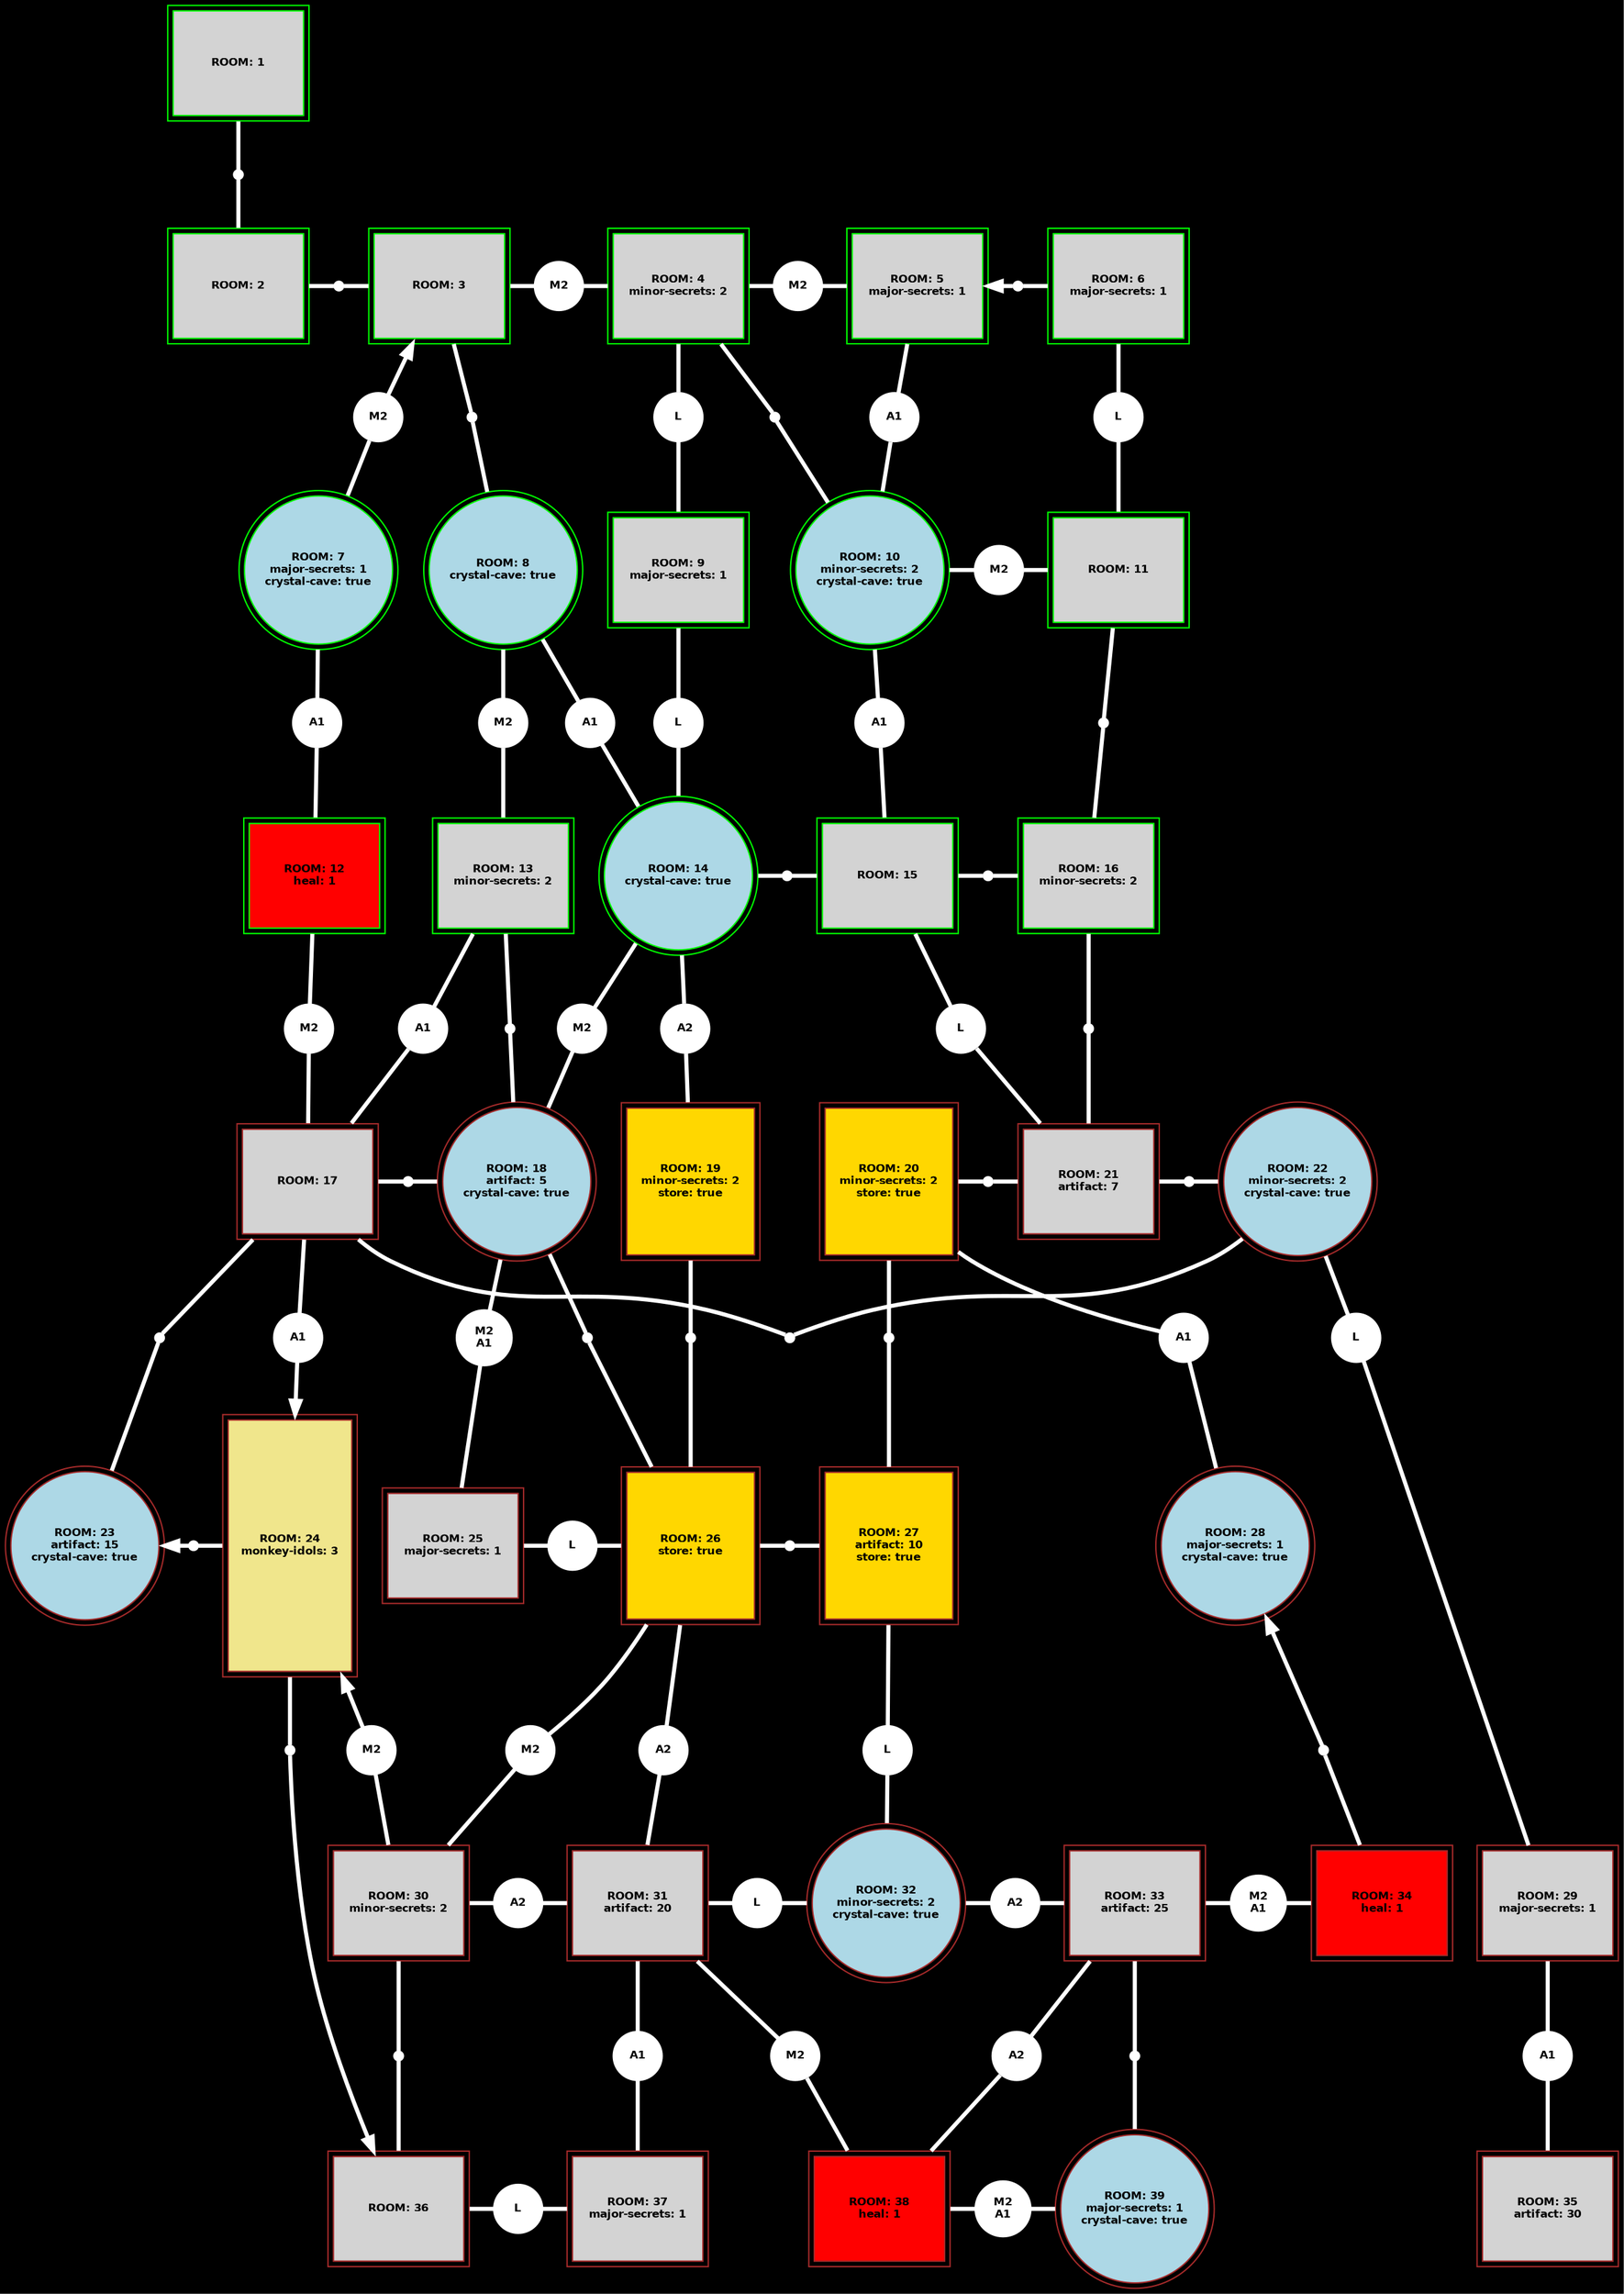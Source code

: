 digraph G {
	graph [bb="0,0,1125.5,1616",
		bgcolor=black,
		overlap=false,
		resolution=160
	];
	node [label="\N"];
	{
		graph [rank=same];
		1	[color=green,
			fillcolor=lightgrey,
			fontcolor=black,
			fontname="Helvetica-Bold",
			fontsize=8.0,
			height=1.0694,
			image=none,
			imagescale=true,
			label="ROOM: 1",
			peripheries=2,
			pos="159.5,1577.5",
			shape=box,
			style=filled,
			width=1.3333];
	}
	{
		graph [rank=same];
		"1-2"	[color=white,
			fillcolor=white,
			fontcolor=black,
			fontname="Helvetica-Bold",
			fontsize=8.0,
			height=0.097222,
			label="",
			pos="159.5,1499.5",
			shape=circle,
			style=filled,
			width=0.097222];
	}
	{
		graph [rank=same];
		2	[color=green,
			fillcolor=lightgrey,
			fontcolor=black,
			fontname="Helvetica-Bold",
			fontsize=8.0,
			height=1.0694,
			image=none,
			imagescale=true,
			label="ROOM: 2",
			peripheries=2,
			pos="159.5,1421.5",
			shape=box,
			style=filled,
			width=1.3333];
		"2-3"	[color=white,
			fillcolor=white,
			fontcolor=black,
			fontname="Helvetica-Bold",
			fontsize=8.0,
			height=0.097222,
			label="",
			pos="229.5,1421.5",
			shape=circle,
			style=filled,
			width=0.097222];
		3	[color=green,
			fillcolor=lightgrey,
			fontcolor=black,
			fontname="Helvetica-Bold",
			fontsize=8.0,
			height=1.0694,
			image=none,
			imagescale=true,
			label="ROOM: 3",
			peripheries=2,
			pos="299.5,1421.5",
			shape=box,
			style=filled,
			width=1.3333];
		"3-4"	[color=white,
			fillcolor=white,
			fontcolor=black,
			fontname="Helvetica-Bold",
			fontsize=8.0,
			height=0.5,
			label=M2,
			pos="383.5,1421.5",
			shape=circle,
			style=filled,
			width=0.5];
		4	[color=green,
			fillcolor=lightgrey,
			fontcolor=black,
			fontname="Helvetica-Bold",
			fontsize=8.0,
			height=1.0694,
			image=none,
			imagescale=true,
			label="ROOM: 4\nminor-secrets: 2",
			peripheries=2,
			pos="467.5,1421.5",
			shape=box,
			style=filled,
			width=1.3333];
		"4-5"	[color=white,
			fillcolor=white,
			fontcolor=black,
			fontname="Helvetica-Bold",
			fontsize=8.0,
			height=0.5,
			label=M2,
			pos="551.5,1421.5",
			shape=circle,
			style=filled,
			width=0.5];
		5	[color=green,
			fillcolor=lightgrey,
			fontcolor=black,
			fontname="Helvetica-Bold",
			fontsize=8.0,
			height=1.0694,
			image=none,
			imagescale=true,
			label="ROOM: 5\nmajor-secrets: 1",
			peripheries=2,
			pos="635.5,1421.5",
			shape=box,
			style=filled,
			width=1.3333];
		"6-5"	[color=white,
			fillcolor=white,
			fontcolor=black,
			fontname="Helvetica-Bold",
			fontsize=8.0,
			height=0.097222,
			label="",
			pos="705.5,1421.5",
			shape=circle,
			style=filled,
			width=0.097222];
		6	[color=green,
			fillcolor=lightgrey,
			fontcolor=black,
			fontname="Helvetica-Bold",
			fontsize=8.0,
			height=1.0694,
			image=none,
			imagescale=true,
			label="ROOM: 6\nmajor-secrets: 1",
			peripheries=2,
			pos="775.5,1421.5",
			shape=box,
			style=filled,
			width=1.3333];
	}
	{
		graph [rank=same];
		"7-3"	[color=white,
			fillcolor=white,
			fontcolor=black,
			fontname="Helvetica-Bold",
			fontsize=8.0,
			height=0.5,
			label=M2,
			pos="258.5,1329",
			shape=circle,
			style=filled,
			width=0.5];
		"3-8"	[color=white,
			fillcolor=white,
			fontcolor=black,
			fontname="Helvetica-Bold",
			fontsize=8.0,
			height=0.097222,
			label="",
			pos="323.5,1329",
			shape=circle,
			style=filled,
			width=0.097222];
		"4-9"	[color=white,
			fillcolor=white,
			fontcolor=black,
			fontname="Helvetica-Bold",
			fontsize=8.0,
			height=0.5,
			label=L,
			pos="467.5,1329",
			shape=circle,
			style=filled,
			width=0.5];
		"4-10"	[color=white,
			fillcolor=white,
			fontcolor=black,
			fontname="Helvetica-Bold",
			fontsize=8.0,
			height=0.097222,
			label="",
			pos="533.5,1329",
			shape=circle,
			style=filled,
			width=0.097222];
		"5-10"	[color=white,
			fillcolor=white,
			fontcolor=black,
			fontname="Helvetica-Bold",
			fontsize=8.0,
			height=0.5,
			label=A1,
			pos="617.5,1329",
			shape=circle,
			style=filled,
			width=0.5];
		"6-11"	[color=white,
			fillcolor=white,
			fontcolor=black,
			fontname="Helvetica-Bold",
			fontsize=8.0,
			height=0.5,
			label=L,
			pos="775.5,1329",
			shape=circle,
			style=filled,
			width=0.5];
	}
	{
		graph [rank=same];
		7	[color=green,
			fillcolor=lightblue,
			fontcolor=black,
			fontname="Helvetica-Bold",
			fontsize=8.0,
			height=1.5139,
			image=none,
			imagescale=true,
			label="ROOM: 7\nmajor-secrets: 1\ncrystal-cave: true",
			peripheries=2,
			pos="218.5,1220.5",
			shape=circle,
			style=filled,
			width=1.5139];
		8	[color=green,
			fillcolor=lightblue,
			fontcolor=black,
			fontname="Helvetica-Bold",
			fontsize=8.0,
			height=1.5139,
			image=none,
			imagescale=true,
			label="ROOM: 8\ncrystal-cave: true",
			peripheries=2,
			pos="346.5,1220.5",
			shape=circle,
			style=filled,
			width=1.5139];
		9	[color=green,
			fillcolor=lightgrey,
			fontcolor=black,
			fontname="Helvetica-Bold",
			fontsize=8.0,
			height=1.0694,
			image=none,
			imagescale=true,
			label="ROOM: 9\nmajor-secrets: 1",
			peripheries=2,
			pos="467.5,1220.5",
			shape=box,
			style=filled,
			width=1.3333];
		10	[color=green,
			fillcolor=lightblue,
			fontcolor=black,
			fontname="Helvetica-Bold",
			fontsize=8.0,
			height=1.5139,
			image=none,
			imagescale=true,
			label="ROOM: 10\nminor-secrets: 2\ncrystal-cave: true",
			peripheries=2,
			pos="600.5,1220.5",
			shape=circle,
			style=filled,
			width=1.5139];
		"10-11"	[color=white,
			fillcolor=white,
			fontcolor=black,
			fontname="Helvetica-Bold",
			fontsize=8.0,
			height=0.5,
			label=M2,
			pos="691.5,1220.5",
			shape=circle,
			style=filled,
			width=0.5];
		11	[color=green,
			fillcolor=lightgrey,
			fontcolor=black,
			fontname="Helvetica-Bold",
			fontsize=8.0,
			height=1.0694,
			image=none,
			imagescale=true,
			label="ROOM: 11",
			peripheries=2,
			pos="775.5,1220.5",
			shape=box,
			style=filled,
			width=1.3333];
	}
	{
		graph [rank=same];
		"7-12"	[color=white,
			fillcolor=white,
			fontcolor=black,
			fontname="Helvetica-Bold",
			fontsize=8.0,
			height=0.5,
			label=A1,
			pos="217.5,1112",
			shape=circle,
			style=filled,
			width=0.5];
		"8-13"	[color=white,
			fillcolor=white,
			fontcolor=black,
			fontname="Helvetica-Bold",
			fontsize=8.0,
			height=0.5,
			label=M2,
			pos="346.5,1112",
			shape=circle,
			style=filled,
			width=0.5];
		"8-14"	[color=white,
			fillcolor=white,
			fontcolor=black,
			fontname="Helvetica-Bold",
			fontsize=8.0,
			height=0.5,
			label=A1,
			pos="406.5,1112",
			shape=circle,
			style=filled,
			width=0.5];
		"9-14"	[color=white,
			fillcolor=white,
			fontcolor=black,
			fontname="Helvetica-Bold",
			fontsize=8.0,
			height=0.5,
			label=L,
			pos="467.5,1112",
			shape=circle,
			style=filled,
			width=0.5];
		"10-15"	[color=white,
			fillcolor=white,
			fontcolor=black,
			fontname="Helvetica-Bold",
			fontsize=8.0,
			height=0.5,
			label=A1,
			pos="606.5,1112",
			shape=circle,
			style=filled,
			width=0.5];
		"11-16"	[color=white,
			fillcolor=white,
			fontcolor=black,
			fontname="Helvetica-Bold",
			fontsize=8.0,
			height=0.097222,
			label="",
			pos="764.5,1112",
			shape=circle,
			style=filled,
			width=0.097222];
	}
	{
		graph [rank=same];
		12	[color=green,
			fillcolor=red,
			fontcolor=black,
			fontname="Helvetica-Bold",
			fontsize=8.0,
			height=1.0694,
			image=none,
			imagescale=true,
			label="ROOM: 12\nheal: 1",
			peripheries=2,
			pos="216.5,1003.5",
			shape=box,
			style=filled,
			width=1.3333];
		13	[color=green,
			fillcolor=lightgrey,
			fontcolor=black,
			fontname="Helvetica-Bold",
			fontsize=8.0,
			height=1.0694,
			image=none,
			imagescale=true,
			label="ROOM: 13\nminor-secrets: 2",
			peripheries=2,
			pos="346.5,1003.5",
			shape=box,
			style=filled,
			width=1.3333];
		14	[color=green,
			fillcolor=lightblue,
			fontcolor=black,
			fontname="Helvetica-Bold",
			fontsize=8.0,
			height=1.5139,
			image=none,
			imagescale=true,
			label="ROOM: 14\ncrystal-cave: true",
			peripheries=2,
			pos="467.5,1003.5",
			shape=circle,
			style=filled,
			width=1.5139];
		"14-15"	[color=white,
			fillcolor=white,
			fontcolor=black,
			fontname="Helvetica-Bold",
			fontsize=8.0,
			height=0.097222,
			label="",
			pos="543.5,1003.5",
			shape=circle,
			style=filled,
			width=0.097222];
		15	[color=green,
			fillcolor=lightgrey,
			fontcolor=black,
			fontname="Helvetica-Bold",
			fontsize=8.0,
			height=1.0694,
			image=none,
			imagescale=true,
			label="ROOM: 15",
			peripheries=2,
			pos="613.5,1003.5",
			shape=box,
			style=filled,
			width=1.3333];
		"15-16"	[color=white,
			fillcolor=white,
			fontcolor=black,
			fontname="Helvetica-Bold",
			fontsize=8.0,
			height=0.097222,
			label="",
			pos="683.5,1003.5",
			shape=circle,
			style=filled,
			width=0.097222];
		16	[color=green,
			fillcolor=lightgrey,
			fontcolor=black,
			fontname="Helvetica-Bold",
			fontsize=8.0,
			height=1.0694,
			image=none,
			imagescale=true,
			label="ROOM: 16\nminor-secrets: 2",
			peripheries=2,
			pos="753.5,1003.5",
			shape=box,
			style=filled,
			width=1.3333];
	}
	{
		graph [rank=same];
		"12-17"	[color=white,
			fillcolor=white,
			fontcolor=black,
			fontname="Helvetica-Bold",
			fontsize=8.0,
			height=0.5,
			label=M2,
			pos="214.5,895.01",
			shape=circle,
			style=filled,
			width=0.5];
		"13-17"	[color=white,
			fillcolor=white,
			fontcolor=black,
			fontname="Helvetica-Bold",
			fontsize=8.0,
			height=0.5,
			label=A1,
			pos="292.5,895.01",
			shape=circle,
			style=filled,
			width=0.5];
		"13-18"	[color=white,
			fillcolor=white,
			fontcolor=black,
			fontname="Helvetica-Bold",
			fontsize=8.0,
			height=0.097222,
			label="",
			pos="351.5,895.01",
			shape=circle,
			style=filled,
			width=0.097222];
		"14-18"	[color=white,
			fillcolor=white,
			fontcolor=black,
			fontname="Helvetica-Bold",
			fontsize=8.0,
			height=0.5,
			label=M2,
			pos="404.5,895.01",
			shape=circle,
			style=filled,
			width=0.5];
		"14-19"	[color=white,
			fillcolor=white,
			fontcolor=black,
			fontname="Helvetica-Bold",
			fontsize=8.0,
			height=0.5,
			label=A2,
			pos="471.5,895.01",
			shape=circle,
			style=filled,
			width=0.5];
		"15-21"	[color=white,
			fillcolor=white,
			fontcolor=black,
			fontname="Helvetica-Bold",
			fontsize=8.0,
			height=0.5,
			label=L,
			pos="663.5,895.01",
			shape=circle,
			style=filled,
			width=0.5];
		"16-21"	[color=white,
			fillcolor=white,
			fontcolor=black,
			fontname="Helvetica-Bold",
			fontsize=8.0,
			height=0.097222,
			label="",
			pos="753.5,895.01",
			shape=circle,
			style=filled,
			width=0.097222];
	}
	{
		graph [rank=same];
		17	[color=brown,
			fillcolor=lightgrey,
			fontcolor=black,
			fontname="Helvetica-Bold",
			fontsize=8.0,
			height=1.0694,
			image=none,
			imagescale=true,
			label="ROOM: 17",
			peripheries=2,
			pos="210.5,786.51",
			shape=box,
			style=filled,
			width=1.3333];
		"17-18"	[color=white,
			fillcolor=white,
			fontcolor=black,
			fontname="Helvetica-Bold",
			fontsize=8.0,
			height=0.097222,
			label="",
			pos="280.5,786.51",
			shape=circle,
			style=filled,
			width=0.097222];
		18	[color=brown,
			fillcolor=lightblue,
			fontcolor=black,
			fontname="Helvetica-Bold",
			fontsize=8.0,
			height=1.5139,
			image=none,
			imagescale=true,
			label="ROOM: 18\nartifact: 5\ncrystal-cave: true",
			peripheries=2,
			pos="356.5,786.51",
			shape=circle,
			style=filled,
			width=1.5139];
		19	[color=brown,
			fillcolor=gold,
			fontcolor=black,
			fontname="Helvetica-Bold",
			fontsize=8.0,
			height=1.5,
			image=none,
			imagescale=true,
			label="ROOM: 19\nminor-secrets: 2\nstore: true",
			peripheries=2,
			pos="476.5,786.51",
			shape=box,
			style=filled,
			width=1.3056];
		20	[color=brown,
			fillcolor=gold,
			fontcolor=black,
			fontname="Helvetica-Bold",
			fontsize=8.0,
			height=1.5,
			image=none,
			imagescale=true,
			label="ROOM: 20\nminor-secrets: 2\nstore: true",
			peripheries=2,
			pos="614.5,786.51",
			shape=box,
			style=filled,
			width=1.3056];
		"20-21"	[color=white,
			fillcolor=white,
			fontcolor=black,
			fontname="Helvetica-Bold",
			fontsize=8.0,
			height=0.097222,
			label="",
			pos="683.5,786.51",
			shape=circle,
			style=filled,
			width=0.097222];
		21	[color=brown,
			fillcolor=lightgrey,
			fontcolor=black,
			fontname="Helvetica-Bold",
			fontsize=8.0,
			height=1.0694,
			image=none,
			imagescale=true,
			label="ROOM: 21\nartifact: 7",
			peripheries=2,
			pos="753.5,786.51",
			shape=box,
			style=filled,
			width=1.3333];
		"21-22"	[color=white,
			fillcolor=white,
			fontcolor=black,
			fontname="Helvetica-Bold",
			fontsize=8.0,
			height=0.097222,
			label="",
			pos="823.5,786.51",
			shape=circle,
			style=filled,
			width=0.097222];
		22	[color=brown,
			fillcolor=lightblue,
			fontcolor=black,
			fontname="Helvetica-Bold",
			fontsize=8.0,
			height=1.5139,
			image=none,
			imagescale=true,
			label="ROOM: 22\nminor-secrets: 2\ncrystal-cave: true",
			peripheries=2,
			pos="899.5,786.51",
			shape=circle,
			style=filled,
			width=1.5139];
	}
	{
		graph [rank=same];
		"17-23"	[color=white,
			fillcolor=white,
			fontcolor=black,
			fontname="Helvetica-Bold",
			fontsize=8.0,
			height=0.097222,
			label="",
			pos="105.5,675.51",
			shape=circle,
			style=filled,
			width=0.097222];
		"17-24"	[color=white,
			fillcolor=white,
			fontcolor=black,
			fontname="Helvetica-Bold",
			fontsize=8.0,
			height=0.5,
			label=A1,
			pos="203.5,675.51",
			shape=circle,
			style=filled,
			width=0.5];
		"18-25"	[color=white,
			fillcolor=white,
			fontcolor=black,
			fontname="Helvetica-Bold",
			fontsize=8.0,
			height=0.56961,
			label="M2\nA1",
			pos="332.5,675.51",
			shape=circle,
			style=filled,
			width=0.56961];
		"18-26"	[color=white,
			fillcolor=white,
			fontcolor=black,
			fontname="Helvetica-Bold",
			fontsize=8.0,
			height=0.097222,
			label="",
			pos="404.5,675.51",
			shape=circle,
			style=filled,
			width=0.097222];
		"19-26"	[color=white,
			fillcolor=white,
			fontcolor=black,
			fontname="Helvetica-Bold",
			fontsize=8.0,
			height=0.097222,
			label="",
			pos="476.5,675.51",
			shape=circle,
			style=filled,
			width=0.097222];
		"20-27"	[color=white,
			fillcolor=white,
			fontcolor=black,
			fontname="Helvetica-Bold",
			fontsize=8.0,
			height=0.097222,
			label="",
			pos="614.5,675.51",
			shape=circle,
			style=filled,
			width=0.097222];
		"20-28"	[color=white,
			fillcolor=white,
			fontcolor=black,
			fontname="Helvetica-Bold",
			fontsize=8.0,
			height=0.5,
			label=A1,
			pos="819.5,675.51",
			shape=circle,
			style=filled,
			width=0.5];
		"22-29"	[color=white,
			fillcolor=white,
			fontcolor=black,
			fontname="Helvetica-Bold",
			fontsize=8.0,
			height=0.5,
			label=L,
			pos="943.5,675.51",
			shape=circle,
			style=filled,
			width=0.5];
	}
	{
		graph [rank=same];
		23	[color=brown,
			fillcolor=lightblue,
			fontcolor=black,
			fontname="Helvetica-Bold",
			fontsize=8.0,
			height=1.5139,
			image=none,
			imagescale=true,
			label="ROOM: 23\nartifact: 15\ncrystal-cave: true",
			peripheries=2,
			pos="54.5,526.5",
			shape=circle,
			style=filled,
			width=1.5139];
		"24-23"	[color=white,
			fillcolor=white,
			fontcolor=black,
			fontname="Helvetica-Bold",
			fontsize=8.0,
			height=0.097222,
			label="",
			pos="130.5,526.5",
			shape=circle,
			style=filled,
			width=0.097222];
		24	[color=brown,
			fillcolor=khaki,
			fontcolor=black,
			fontname="Helvetica-Bold",
			fontsize=8.0,
			height=2.5694,
			image=none,
			imagescale=true,
			label="ROOM: 24\nmonkey-idols: 3",
			peripheries=2,
			pos="197.5,526.5",
			shape=box,
			style=filled,
			width=1.2639];
		25	[color=brown,
			fillcolor=lightgrey,
			fontcolor=black,
			fontname="Helvetica-Bold",
			fontsize=8.0,
			height=1.0694,
			image=none,
			imagescale=true,
			label="ROOM: 25\nmajor-secrets: 1",
			peripheries=2,
			pos="309.5,526.5",
			shape=box,
			style=filled,
			width=1.3333];
		"25-26"	[color=white,
			fillcolor=white,
			fontcolor=black,
			fontname="Helvetica-Bold",
			fontsize=8.0,
			height=0.5,
			label=L,
			pos="393.5,526.5",
			shape=circle,
			style=filled,
			width=0.5];
		26	[color=brown,
			fillcolor=gold,
			fontcolor=black,
			fontname="Helvetica-Bold",
			fontsize=8.0,
			height=1.5,
			image=none,
			imagescale=true,
			label="ROOM: 26\nstore: true",
			peripheries=2,
			pos="476.5,526.5",
			shape=box,
			style=filled,
			width=1.3056];
		"26-27"	[color=white,
			fillcolor=white,
			fontcolor=black,
			fontname="Helvetica-Bold",
			fontsize=8.0,
			height=0.097222,
			label="",
			pos="545.5,526.5",
			shape=circle,
			style=filled,
			width=0.097222];
		27	[color=brown,
			fillcolor=gold,
			fontcolor=black,
			fontname="Helvetica-Bold",
			fontsize=8.0,
			height=1.5,
			image=none,
			imagescale=true,
			label="ROOM: 27\nartifact: 10\nstore: true",
			peripheries=2,
			pos="614.5,526.5",
			shape=box,
			style=filled,
			width=1.3056];
		28	[color=brown,
			fillcolor=lightblue,
			fontcolor=black,
			fontname="Helvetica-Bold",
			fontsize=8.0,
			height=1.5139,
			image=none,
			imagescale=true,
			label="ROOM: 28\nmajor-secrets: 1\ncrystal-cave: true",
			peripheries=2,
			pos="856.5,526.5",
			shape=circle,
			style=filled,
			width=1.5139];
	}
	{
		graph [rank=same];
		"30-24"	[color=white,
			fillcolor=white,
			fontcolor=black,
			fontname="Helvetica-Bold",
			fontsize=8.0,
			height=0.5,
			label=M2,
			pos="253.5,380",
			shape=circle,
			style=filled,
			width=0.5];
		"24-36"	[color=white,
			fillcolor=white,
			fontcolor=black,
			fontname="Helvetica-Bold",
			fontsize=8.0,
			height=0.097222,
			label="",
			pos="196.5,380",
			shape=circle,
			style=filled,
			width=0.097222];
		"26-30"	[color=white,
			fillcolor=white,
			fontcolor=black,
			fontname="Helvetica-Bold",
			fontsize=8.0,
			height=0.5,
			label=M2,
			pos="364.5,380",
			shape=circle,
			style=filled,
			width=0.5];
		"26-31"	[color=white,
			fillcolor=white,
			fontcolor=black,
			fontname="Helvetica-Bold",
			fontsize=8.0,
			height=0.5,
			label=A2,
			pos="457.5,380",
			shape=circle,
			style=filled,
			width=0.5];
		"27-32"	[color=white,
			fillcolor=white,
			fontcolor=black,
			fontname="Helvetica-Bold",
			fontsize=8.0,
			height=0.5,
			label=L,
			pos="614.5,380",
			shape=circle,
			style=filled,
			width=0.5];
		"34-28"	[color=white,
			fillcolor=white,
			fontcolor=black,
			fontname="Helvetica-Bold",
			fontsize=8.0,
			height=0.097222,
			label="",
			pos="918.5,380",
			shape=circle,
			style=filled,
			width=0.097222];
	}
	{
		graph [rank=same];
		29	[color=brown,
			fillcolor=lightgrey,
			fontcolor=black,
			fontname="Helvetica-Bold",
			fontsize=8.0,
			height=1.0694,
			image=none,
			imagescale=true,
			label="ROOM: 29\nmajor-secrets: 1",
			peripheries=2,
			pos="1077.5,271.5",
			shape=box,
			style=filled,
			width=1.3333];
		30	[color=brown,
			fillcolor=lightgrey,
			fontcolor=black,
			fontname="Helvetica-Bold",
			fontsize=8.0,
			height=1.0694,
			image=none,
			imagescale=true,
			label="ROOM: 30\nminor-secrets: 2",
			peripheries=2,
			pos="271.5,271.5",
			shape=box,
			style=filled,
			width=1.3333];
		"30-31"	[color=white,
			fillcolor=white,
			fontcolor=black,
			fontname="Helvetica-Bold",
			fontsize=8.0,
			height=0.5,
			label=A2,
			pos="355.5,271.5",
			shape=circle,
			style=filled,
			width=0.5];
		31	[color=brown,
			fillcolor=lightgrey,
			fontcolor=black,
			fontname="Helvetica-Bold",
			fontsize=8.0,
			height=1.0694,
			image=none,
			imagescale=true,
			label="ROOM: 31\nartifact: 20",
			peripheries=2,
			pos="439.5,271.5",
			shape=box,
			style=filled,
			width=1.3333];
		"31-32"	[color=white,
			fillcolor=white,
			fontcolor=black,
			fontname="Helvetica-Bold",
			fontsize=8.0,
			height=0.5,
			label=L,
			pos="523.5,271.5",
			shape=circle,
			style=filled,
			width=0.5];
		32	[color=brown,
			fillcolor=lightblue,
			fontcolor=black,
			fontname="Helvetica-Bold",
			fontsize=8.0,
			height=1.5139,
			image=none,
			imagescale=true,
			label="ROOM: 32\nminor-secrets: 2\ncrystal-cave: true",
			peripheries=2,
			pos="614.5,271.5",
			shape=circle,
			style=filled,
			width=1.5139];
		"32-33"	[color=white,
			fillcolor=white,
			fontcolor=black,
			fontname="Helvetica-Bold",
			fontsize=8.0,
			height=0.5,
			label=A2,
			pos="705.5,271.5",
			shape=circle,
			style=filled,
			width=0.5];
		33	[color=brown,
			fillcolor=lightgrey,
			fontcolor=black,
			fontname="Helvetica-Bold",
			fontsize=8.0,
			height=1.0694,
			image=none,
			imagescale=true,
			label="ROOM: 33\nartifact: 25",
			peripheries=2,
			pos="789.5,271.5",
			shape=box,
			style=filled,
			width=1.3333];
		"33-34"	[color=white,
			fillcolor=white,
			fontcolor=black,
			fontname="Helvetica-Bold",
			fontsize=8.0,
			height=0.56961,
			label="M2\nA1",
			pos="876.5,271.5",
			shape=circle,
			style=filled,
			width=0.56961];
		34	[color=brown,
			fillcolor=red,
			fontcolor=black,
			fontname="Helvetica-Bold",
			fontsize=8.0,
			height=1.0694,
			image=none,
			imagescale=true,
			label="ROOM: 34\nheal: 1",
			peripheries=2,
			pos="963.5,271.5",
			shape=box,
			style=filled,
			width=1.3333];
	}
	{
		graph [rank=same];
		"29-35"	[color=white,
			fillcolor=white,
			fontcolor=black,
			fontname="Helvetica-Bold",
			fontsize=8.0,
			height=0.5,
			label=A1,
			pos="1077.5,163",
			shape=circle,
			style=filled,
			width=0.5];
		"30-36"	[color=white,
			fillcolor=white,
			fontcolor=black,
			fontname="Helvetica-Bold",
			fontsize=8.0,
			height=0.097222,
			label="",
			pos="271.5,163",
			shape=circle,
			style=filled,
			width=0.097222];
		"31-37"	[color=white,
			fillcolor=white,
			fontcolor=black,
			fontname="Helvetica-Bold",
			fontsize=8.0,
			height=0.5,
			label=A1,
			pos="439.5,163",
			shape=circle,
			style=filled,
			width=0.5];
		"31-38"	[color=white,
			fillcolor=white,
			fontcolor=black,
			fontname="Helvetica-Bold",
			fontsize=8.0,
			height=0.5,
			label=M2,
			pos="551.5,163",
			shape=circle,
			style=filled,
			width=0.5];
		"33-38"	[color=white,
			fillcolor=white,
			fontcolor=black,
			fontname="Helvetica-Bold",
			fontsize=8.0,
			height=0.5,
			label=A2,
			pos="679.5,163",
			shape=circle,
			style=filled,
			width=0.5];
		"33-39"	[color=white,
			fillcolor=white,
			fontcolor=black,
			fontname="Helvetica-Bold",
			fontsize=8.0,
			height=0.097222,
			label="",
			pos="789.5,163",
			shape=circle,
			style=filled,
			width=0.097222];
	}
	{
		graph [rank=same];
		35	[color=brown,
			fillcolor=lightgrey,
			fontcolor=black,
			fontname="Helvetica-Bold",
			fontsize=8.0,
			height=1.0694,
			image=none,
			imagescale=true,
			label="ROOM: 35\nartifact: 30",
			peripheries=2,
			pos="1077.5,54.5",
			shape=box,
			style=filled,
			width=1.3333];
		36	[color=brown,
			fillcolor=lightgrey,
			fontcolor=black,
			fontname="Helvetica-Bold",
			fontsize=8.0,
			height=1.0694,
			image=none,
			imagescale=true,
			label="ROOM: 36",
			peripheries=2,
			pos="271.5,54.5",
			shape=box,
			style=filled,
			width=1.3333];
		"36-37"	[color=white,
			fillcolor=white,
			fontcolor=black,
			fontname="Helvetica-Bold",
			fontsize=8.0,
			height=0.5,
			label=L,
			pos="355.5,54.5",
			shape=circle,
			style=filled,
			width=0.5];
		37	[color=brown,
			fillcolor=lightgrey,
			fontcolor=black,
			fontname="Helvetica-Bold",
			fontsize=8.0,
			height=1.0694,
			image=none,
			imagescale=true,
			label="ROOM: 37\nmajor-secrets: 1",
			peripheries=2,
			pos="439.5,54.5",
			shape=box,
			style=filled,
			width=1.3333];
		38	[color=brown,
			fillcolor=red,
			fontcolor=black,
			fontname="Helvetica-Bold",
			fontsize=8.0,
			height=1.0694,
			image=none,
			imagescale=true,
			label="ROOM: 38\nheal: 1",
			peripheries=2,
			pos="609.5,54.5",
			shape=box,
			style=filled,
			width=1.3333];
		"38-39"	[color=white,
			fillcolor=white,
			fontcolor=black,
			fontname="Helvetica-Bold",
			fontsize=8.0,
			height=0.56961,
			label="M2\nA1",
			pos="696.5,54.5",
			shape=circle,
			style=filled,
			width=0.56961];
		39	[color=brown,
			fillcolor=lightblue,
			fontcolor=black,
			fontname="Helvetica-Bold",
			fontsize=8.0,
			height=1.5139,
			image=none,
			imagescale=true,
			label="ROOM: 39\nmajor-secrets: 1\ncrystal-cave: true",
			peripheries=2,
			pos="789.5,54.5",
			shape=circle,
			style=filled,
			width=1.5139];
	}
	{
		graph [rank=same];
	}
	1 -> "1-2"	[color=white,
		dir=none,
		penwidth=3.0,
		pos="159.5,1539 159.5,1524 159.5,1508.9 159.5,1503.1"];
	"1-2" -> 2	[color=white,
		dir=none,
		penwidth=3.0,
		pos="159.5,1496 159.5,1490.2 159.5,1475.2 159.5,1460.2"];
	2 -> "2-3"	[color=white,
		dir=none,
		penwidth=3.0,
		pos="207.62,1421.5 213.66,1421.5 219.7,1421.5 225.74,1421.5"];
	"2-3" -> 3	[color=white,
		dir=none,
		penwidth=3.0,
		pos="233.05,1421.5 239.2,1421.5 245.34,1421.5 251.48,1421.5"];
	3 -> "3-4"	[color=white,
		dir=none,
		penwidth=3.0,
		pos="347.73,1421.5 353.6,1421.5 359.47,1421.5 365.34,1421.5"];
	3 -> "7-3"	[color=white,
		dir=back,
		penwidth=3.0,
		pos="s,282.47,1382.9 278.28,1373.7 273.71,1363.6 269.19,1353.6 265.62,1345.7"];
	3 -> "3-8"	[color=white,
		dir=none,
		penwidth=3.0,
		pos="309.47,1382.9 314.83,1362.7 320.74,1340.4 322.77,1332.8"];
	"3-4" -> 4	[color=white,
		dir=none,
		penwidth=3.0,
		pos="401.55,1421.5 407.47,1421.5 413.4,1421.5 419.32,1421.5"];
	4 -> "4-5"	[color=white,
		dir=none,
		penwidth=3.0,
		pos="515.73,1421.5 521.6,1421.5 527.47,1421.5 533.34,1421.5"];
	4 -> "4-9"	[color=white,
		dir=none,
		penwidth=3.0,
		pos="467.5,1382.9 467.5,1370.5 467.5,1357.3 467.5,1347.1"];
	4 -> "4-10"	[color=white,
		dir=none,
		penwidth=3.0,
		pos="494.92,1382.9 509.93,1362.3 526.54,1339.6 531.8,1332.3"];
	"4-5" -> 5	[color=white,
		dir=none,
		penwidth=3.0,
		pos="569.55,1421.5 575.47,1421.5 581.4,1421.5 587.32,1421.5"];
	5 -> "6-5"	[color=white,
		dir=back,
		penwidth=3.0,
		pos="s,683.62,1421.5 693.81,1421.5 696.46,1421.5 699.1,1421.5 701.74,1421.5"];
	5 -> "5-10"	[color=white,
		dir=none,
		penwidth=3.0,
		pos="628.02,1382.9 625.55,1370.5 622.92,1357.3 620.91,1347.1"];
	"6-5" -> 6	[color=white,
		dir=none,
		penwidth=3.0,
		pos="709.05,1421.5 715.2,1421.5 721.34,1421.5 727.48,1421.5"];
	6 -> "6-11"	[color=white,
		dir=none,
		penwidth=3.0,
		pos="775.5,1382.9 775.5,1370.5 775.5,1357.3 775.5,1347.1"];
	"7-3" -> 7	[color=white,
		dir=none,
		penwidth=3.0,
		pos="252.42,1311.8 248.4,1301.1 242.89,1286.5 237.48,1272"];
	"3-8" -> 8	[color=white,
		dir=none,
		penwidth=3.0,
		pos="324.07,1325.4 325.67,1317.9 330.43,1295.9 335.15,1274.1"];
	"4-9" -> 9	[color=white,
		dir=none,
		penwidth=3.0,
		pos="467.5,1310.9 467.5,1297 467.5,1276.9 467.5,1259.3"];
	"4-10" -> 10	[color=white,
		dir=none,
		penwidth=3.0,
		pos="534.9,1325.8 539.77,1318.1 556.5,1291.5 571.84,1267.1"];
	"5-10" -> 10	[color=white,
		dir=none,
		penwidth=3.0,
		pos="614.77,1310.9 613.17,1300.9 611.06,1287.7 608.96,1274.5"];
	"6-11" -> 11	[color=white,
		dir=none,
		penwidth=3.0,
		pos="775.5,1310.9 775.5,1297 775.5,1276.9 775.5,1259.3"];
	7 -> "7-12"	[color=white,
		dir=none,
		penwidth=3.0,
		pos="218,1166 217.88,1153.1 217.76,1140.3 217.66,1130.5"];
	8 -> "8-13"	[color=white,
		dir=none,
		penwidth=3.0,
		pos="346.5,1166 346.5,1153.1 346.5,1140.3 346.5,1130.5"];
	8 -> "8-14"	[color=white,
		dir=none,
		penwidth=3.0,
		pos="372.99,1172.5 382.03,1156.4 391.5,1139.6 398.06,1128"];
	9 -> "9-14"	[color=white,
		dir=none,
		penwidth=3.0,
		pos="467.5,1182 467.5,1164.4 467.5,1144.2 467.5,1130.3"];
	10 -> "10-11"	[color=white,
		dir=none,
		penwidth=3.0,
		pos="655.24,1220.5 661.29,1220.5 667.33,1220.5 673.37,1220.5"];
	10 -> "10-15"	[color=white,
		dir=none,
		penwidth=3.0,
		pos="603.52,1166 604.25,1152.9 604.99,1139.9 605.54,1130"];
	"10-11" -> 11	[color=white,
		dir=none,
		penwidth=3.0,
		pos="709.55,1220.5 715.47,1220.5 721.4,1220.5 727.32,1220.5"];
	11 -> "11-16"	[color=white,
		dir=none,
		penwidth=3.0,
		pos="771.62,1182 768.95,1156.1 765.72,1124.8 764.77,1115.6"];
	"7-12" -> 12	[color=white,
		dir=none,
		penwidth=3.0,
		pos="217.34,1093.9 217.21,1080 217.02,1059.9 216.86,1042.3"];
	"8-13" -> 13	[color=white,
		dir=none,
		penwidth=3.0,
		pos="346.5,1093.9 346.5,1080 346.5,1059.9 346.5,1042.3"];
	"8-14" -> 14	[color=white,
		dir=none,
		penwidth=3.0,
		pos="415.24,1095.8 421.96,1084 431.62,1067.2 440.81,1051.1"];
	"9-14" -> 14	[color=white,
		dir=none,
		penwidth=3.0,
		pos="467.5,1093.9 467.5,1084.1 467.5,1071.3 467.5,1058.4"];
	"10-15" -> 15	[color=white,
		dir=none,
		penwidth=3.0,
		pos="607.62,1093.9 608.54,1080 609.86,1059.9 611.01,1042.3"];
	"11-16" -> 16	[color=white,
		dir=none,
		penwidth=3.0,
		pos="764.23,1108.4 763.29,1099.3 760.07,1068.1 757.4,1042.3"];
	12 -> "12-17"	[color=white,
		dir=none,
		penwidth=3.0,
		pos="215.79,964.96 215.46,947.36 215.09,927.24 214.82,913.29"];
	13 -> "13-17"	[color=white,
		dir=none,
		penwidth=3.0,
		pos="327.46,964.96 318.11,946.52 307.36,925.31 300.27,911.34"];
	13 -> "13-18"	[color=white,
		dir=none,
		penwidth=3.0,
		pos="348.26,964.96 349.48,939.09 350.95,907.79 351.38,898.64"];
	14 -> "14-15"	[color=white,
		dir=none,
		penwidth=3.0,
		pos="522.12,1003.5 528.03,1003.5 533.93,1003.5 539.83,1003.5"];
	14 -> "14-18"	[color=white,
		dir=none,
		penwidth=3.0,
		pos="440.05,956.11 430.5,939.97 420.45,922.97 413.48,911.19"];
	14 -> "14-19"	[color=white,
		dir=none,
		penwidth=3.0,
		pos="469.51,948.95 470,935.9 470.49,922.87 470.86,913"];
	"14-15" -> 15	[color=white,
		dir=none,
		penwidth=3.0,
		pos="547.05,1003.5 553.2,1003.5 559.34,1003.5 565.48,1003.5"];
	15 -> "15-16"	[color=white,
		dir=none,
		penwidth=3.0,
		pos="661.62,1003.5 667.66,1003.5 673.7,1003.5 679.74,1003.5"];
	15 -> "15-21"	[color=white,
		dir=none,
		penwidth=3.0,
		pos="631.13,964.96 639.73,946.64 649.61,925.59 656.17,911.62"];
	"15-16" -> 16	[color=white,
		dir=none,
		penwidth=3.0,
		pos="687.05,1003.5 693.2,1003.5 699.34,1003.5 705.48,1003.5"];
	16 -> "16-21"	[color=white,
		dir=none,
		penwidth=3.0,
		pos="753.5,964.96 753.5,939.09 753.5,907.79 753.5,898.64"];
	"12-17" -> 17	[color=white,
		dir=none,
		penwidth=3.0,
		pos="213.86,876.9 213.34,863.02 212.58,842.95 211.92,825.34"];
	"13-17" -> 17	[color=white,
		dir=none,
		penwidth=3.0,
		pos="281.78,880.09 271.1,866.22 254.23,844.31 239.58,825.28"];
	"13-18" -> 18	[color=white,
		dir=none,
		penwidth=3.0,
		pos="351.62,891.38 351.97,884.08 352.97,862.68 353.98,841.19"];
	"14-18" -> 18	[color=white,
		dir=none,
		penwidth=3.0,
		pos="397.42,878.3 392.41,867.19 385.4,851.64 378.6,836.55"];
	"14-19" -> 19	[color=white,
		dir=none,
		penwidth=3.0,
		pos="472.3,876.9 472.77,867.02 473.38,854 473.99,840.97"];
	"15-21" -> 21	[color=white,
		dir=none,
		penwidth=3.0,
		pos="674.9,880.52 686.63,866.64 705.44,844.39 721.71,825.13"];
	"16-21" -> 21	[color=white,
		dir=none,
		penwidth=3.0,
		pos="753.5,891.38 753.5,882.25 753.5,851.1 753.5,825.28"];
	17 -> "17-18"	[color=white,
		dir=none,
		penwidth=3.0,
		pos="258.62,786.51 264.66,786.51 270.7,786.51 276.74,786.51"];
	17 -> "17-23"	[color=white,
		dir=none,
		penwidth=3.0,
		pos="174.36,748 148.03,720.65 115.58,686.97 107.43,678.51"];
	17 -> "17-24"	[color=white,
		dir=none,
		penwidth=3.0,
		pos="208.09,748 206.9,729.52 205.53,708.15 204.6,693.62"];
	"17-22"	[color=white,
		fillcolor=white,
		fontcolor=black,
		fontname="Helvetica-Bold",
		fontsize=8.0,
		height=0.097222,
		label="",
		pos="545.5,675.51",
		shape=circle,
		style=filled,
		width=0.097222];
	17 -> "17-22"	[color=white,
		dir=none,
		penwidth=3.0,
		pos="244.18,747.93 251.32,741.78 259.22,736.09 267.5,732.01 356.78,688.05 391.97,720.21 488.5,696.01 509.6,690.72 534.04,681.15 542.47,\
677.75"];
	"17-18" -> 18	[color=white,
		dir=none,
		penwidth=3.0,
		pos="284.06,786.51 290,786.51 295.95,786.51 301.89,786.51"];
	18 -> "18-25"	[color=white,
		dir=none,
		penwidth=3.0,
		pos="344.92,732.92 342,719.64 339.04,706.2 336.74,695.78"];
	18 -> "18-26"	[color=white,
		dir=none,
		penwidth=3.0,
		pos="378.11,736.43 388.66,712.47 399.84,687.1 403.36,679.08"];
	19 -> "19-26"	[color=white,
		dir=none,
		penwidth=3.0,
		pos="476.5,732.29 476.5,709.8 476.5,687.03 476.5,679.28"];
	20 -> "20-21"	[color=white,
		dir=none,
		penwidth=3.0,
		pos="661.67,786.51 667.69,786.51 673.72,786.51 679.75,786.51"];
	20 -> "20-27"	[color=white,
		dir=none,
		penwidth=3.0,
		pos="614.5,732.29 614.5,709.8 614.5,687.03 614.5,679.28"];
	20 -> "20-28"	[color=white,
		dir=none,
		penwidth=3.0,
		pos="661.59,738.82 664.84,736.38 668.16,734.09 671.5,732.01 714.85,705.06 773.33,687.97 802.08,680.64"];
	"20-21" -> 21	[color=white,
		dir=none,
		penwidth=3.0,
		pos="687.05,786.51 693.2,786.51 699.34,786.51 705.48,786.51"];
	21 -> "21-22"	[color=white,
		dir=none,
		penwidth=3.0,
		pos="801.62,786.51 807.66,786.51 813.7,786.51 819.74,786.51"];
	"21-22" -> 22	[color=white,
		dir=none,
		penwidth=3.0,
		pos="827.06,786.51 833,786.51 838.95,786.51 844.89,786.51"];
	22 -> "22-29"	[color=white,
		dir=none,
		penwidth=3.0,
		pos="919.57,735.79 925.82,720.3 932.29,704.28 936.92,692.81"];
	"17-23" -> 23	[color=white,
		dir=none,
		penwidth=3.0,
		pos="104.61,671.95 100.75,660.82 84.995,615.4 72.167,578.43"];
	"17-24" -> 24	[color=white,
		dir=forward,
		penwidth=3.0,
		pos="e,201.24,619.06 202.8,657.35 202.49,649.64 202.09,639.86 201.65,629.14"];
	"18-25" -> 25	[color=white,
		dir=none,
		penwidth=3.0,
		pos="329.45,654.98 325.88,632.18 319.89,593.92 315.41,565.25"];
	"18-26" -> 26	[color=white,
		dir=none,
		penwidth=3.0,
		pos="405.75,671.95 411.09,661.05 432.54,617.25 450.44,580.72"];
	"19-26" -> 26	[color=white,
		dir=none,
		penwidth=3.0,
		pos="476.5,671.95 476.5,661.05 476.5,617.25 476.5,580.72"];
	"20-27" -> 27	[color=white,
		dir=none,
		penwidth=3.0,
		pos="614.5,671.95 614.5,661.05 614.5,617.25 614.5,580.72"];
	"20-28" -> 28	[color=white,
		dir=none,
		penwidth=3.0,
		pos="823.67,657.93 828.44,639.01 836.46,607.11 843.39,579.6"];
	"22-29" -> 29	[color=white,
		dir=none,
		penwidth=3.0,
		pos="948.92,658.25 968.6,599.2 1036.6,395.07 1065,310.09"];
	23 -> "24-23"	[color=white,
		dir=back,
		penwidth=3.0,
		pos="s,109.12,526.5 119.36,526.5 121.85,526.5 124.34,526.5 126.83,526.5"];
	"24-23" -> 24	[color=white,
		dir=none,
		penwidth=3.0,
		pos="134.16,526.5 140.1,526.5 146.04,526.5 151.98,526.5"];
	24 -> "30-24"	[color=white,
		dir=back,
		penwidth=3.0,
		pos="s,232.97,433.99 236.61,424.58 240.66,414.13 244.34,404.64 247.22,397.19"];
	24 -> "24-36"	[color=white,
		dir=none,
		penwidth=3.0,
		pos="196.87,433.99 196.71,411.13 196.57,391.06 196.52,383.84"];
	25 -> "25-26"	[color=white,
		dir=none,
		penwidth=3.0,
		pos="357.73,526.5 363.6,526.5 369.47,526.5 375.34,526.5"];
	"25-26" -> 26	[color=white,
		dir=none,
		penwidth=3.0,
		pos="411.66,526.5 417.57,526.5 423.48,526.5 429.39,526.5"];
	26 -> "26-27"	[color=white,
		dir=none,
		penwidth=3.0,
		pos="523.67,526.5 529.69,526.5 535.72,526.5 541.75,526.5"];
	26 -> "26-30"	[color=white,
		dir=none,
		penwidth=3.0,
		pos="447.09,472.11 439.09,459.18 430,445.72 420.5,434 407.69,418.19 390.35,402.47 378.37,392.31"];
	26 -> "26-31"	[color=white,
		dir=none,
		penwidth=3.0,
		pos="469.48,472.1 466.03,445.9 462.12,416.13 459.73,397.96"];
	"26-27" -> 27	[color=white,
		dir=none,
		penwidth=3.0,
		pos="549,526.5 555.14,526.5 561.28,526.5 567.42,526.5"];
	27 -> "27-32"	[color=white,
		dir=none,
		penwidth=3.0,
		pos="614.5,472.1 614.5,446.06 614.5,416.49 614.5,398.29"];
	28 -> "34-28"	[color=white,
		dir=back,
		penwidth=3.0,
		pos="s,877.66,476.18 881.79,466.57 896.62,432 913.26,393.22 917.48,383.37"];
	"30-24" -> 30	[color=white,
		dir=none,
		penwidth=3.0,
		pos="256.39,361.89 258.74,348.01 262.13,327.94 265.11,310.32"];
	"24-36" -> 36	[color=white,
		dir=forward,
		penwidth=3.0,
		pos="e,255.39,93.275 196.57,376.29 197.02,360.65 199.98,280.45 214.5,217 223.52,177.6 239.03,134.51 251.6,102.75"];
	"26-30" -> 30	[color=white,
		dir=none,
		penwidth=3.0,
		pos="353.1,365.94 341.07,352.17 321.55,329.81 304.62,310.42"];
	"26-31" -> 31	[color=white,
		dir=none,
		penwidth=3.0,
		pos="454.61,361.89 452.26,348.01 448.87,327.94 445.89,310.32"];
	"27-32" -> 32	[color=white,
		dir=none,
		penwidth=3.0,
		pos="614.5,361.89 614.5,352.13 614.5,339.3 614.5,326.42"];
	"34-28" -> 34	[color=white,
		dir=none,
		penwidth=3.0,
		pos="919.61,376.37 923.47,367.24 936.63,336.09 947.54,310.26"];
	29 -> "29-35"	[color=white,
		dir=none,
		penwidth=3.0,
		pos="1077.5,232.95 1077.5,215.35 1077.5,195.22 1077.5,181.28"];
	30 -> "30-31"	[color=white,
		dir=none,
		penwidth=3.0,
		pos="319.73,271.5 325.6,271.5 331.47,271.5 337.34,271.5"];
	30 -> "30-36"	[color=white,
		dir=none,
		penwidth=3.0,
		pos="271.5,232.95 271.5,207.08 271.5,175.78 271.5,166.63"];
	"30-31" -> 31	[color=white,
		dir=none,
		penwidth=3.0,
		pos="373.55,271.5 379.47,271.5 385.4,271.5 391.32,271.5"];
	31 -> "31-32"	[color=white,
		dir=none,
		penwidth=3.0,
		pos="487.73,271.5 493.6,271.5 499.47,271.5 505.34,271.5"];
	31 -> "31-37"	[color=white,
		dir=none,
		penwidth=3.0,
		pos="439.5,232.95 439.5,215.35 439.5,195.22 439.5,181.28"];
	31 -> "31-38"	[color=white,
		dir=none,
		penwidth=3.0,
		pos="478.99,232.95 500.02,212.95 524.47,189.7 538.93,175.95"];
	"31-32" -> 32	[color=white,
		dir=none,
		penwidth=3.0,
		pos="541.63,271.5 547.7,271.5 553.77,271.5 559.85,271.5"];
	32 -> "32-33"	[color=white,
		dir=none,
		penwidth=3.0,
		pos="669.24,271.5 675.29,271.5 681.33,271.5 687.37,271.5"];
	"32-33" -> 33	[color=white,
		dir=none,
		penwidth=3.0,
		pos="723.55,271.5 729.47,271.5 735.4,271.5 741.32,271.5"];
	33 -> "33-34"	[color=white,
		dir=none,
		penwidth=3.0,
		pos="837.76,271.5 843.81,271.5 849.86,271.5 855.92,271.5"];
	33 -> "33-38"	[color=white,
		dir=none,
		penwidth=3.0,
		pos="750.72,232.95 730.18,213.07 706.33,189.98 692.1,176.2"];
	33 -> "33-39"	[color=white,
		dir=none,
		penwidth=3.0,
		pos="789.5,232.95 789.5,207.08 789.5,175.78 789.5,166.63"];
	"33-34" -> 34	[color=white,
		dir=none,
		penwidth=3.0,
		pos="897.23,271.5 903.27,271.5 909.31,271.5 915.35,271.5"];
	"29-35" -> 35	[color=white,
		dir=none,
		penwidth=3.0,
		pos="1077.5,144.89 1077.5,131.01 1077.5,110.94 1077.5,93.324"];
	"30-36" -> 36	[color=white,
		dir=none,
		penwidth=3.0,
		pos="271.5,159.37 271.5,150.24 271.5,119.09 271.5,93.263"];
	"31-37" -> 37	[color=white,
		dir=none,
		penwidth=3.0,
		pos="439.5,144.89 439.5,131.01 439.5,110.94 439.5,93.324"];
	"31-38" -> 38	[color=white,
		dir=none,
		penwidth=3.0,
		pos="559.81,146.74 567.39,132.82 578.91,111.68 588.94,93.247"];
	"33-38" -> 38	[color=white,
		dir=none,
		penwidth=3.0,
		pos="670.06,147.64 660.95,133.78 646.77,112.21 634.42,93.418"];
	"33-39" -> 39	[color=white,
		dir=none,
		penwidth=3.0,
		pos="789.5,159.37 789.5,152.06 789.5,130.67 789.5,109.18"];
	36 -> "36-37"	[color=white,
		dir=none,
		penwidth=3.0,
		pos="319.73,54.5 325.6,54.5 331.47,54.5 337.34,54.5"];
	"36-37" -> 37	[color=white,
		dir=none,
		penwidth=3.0,
		pos="373.55,54.5 379.47,54.5 385.4,54.5 391.32,54.5"];
	38 -> "38-39"	[color=white,
		dir=none,
		penwidth=3.0,
		pos="657.76,54.5 663.81,54.5 669.86,54.5 675.92,54.5"];
	"38-39" -> 39	[color=white,
		dir=none,
		penwidth=3.0,
		pos="717.21,54.5 723.14,54.5 729.07,54.5 735,54.5"];
	"17-22" -> 22	[color=white,
		dir=none,
		penwidth=3.0,
		pos="548.53,677.76 556.95,681.19 581.37,690.82 602.5,696.01 704.68,721.15 740.78,688.31 836.5,732.01 845.11,735.95 853.48,741.41 861.14,\
747.35"];
}
